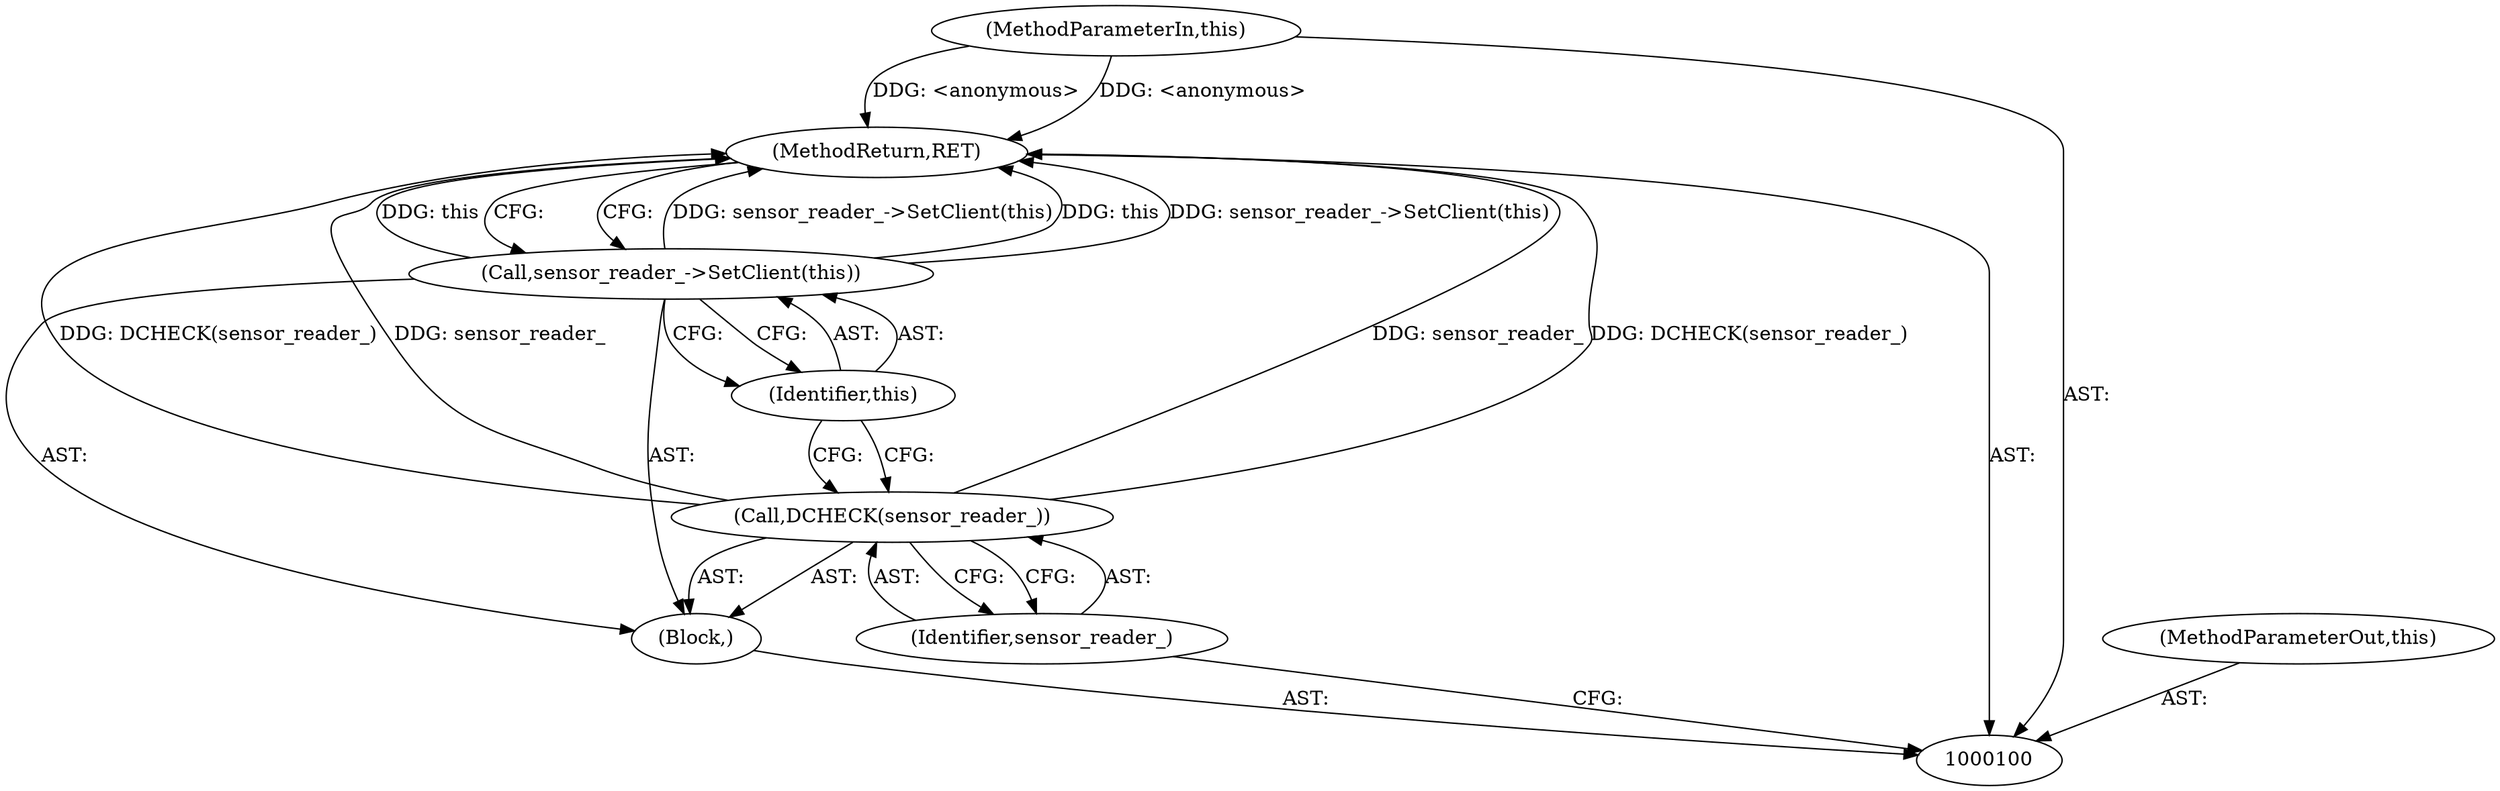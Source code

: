 digraph "0_Chrome_c0c8978849ac57e4ecd613ddc8ff7852a2054734_30" {
"1000101" [label="(MethodParameterIn,this)"];
"1000121" [label="(MethodParameterOut,this)"];
"1000102" [label="(Block,)"];
"1000107" [label="(MethodReturn,RET)"];
"1000103" [label="(Call,DCHECK(sensor_reader_))"];
"1000104" [label="(Identifier,sensor_reader_)"];
"1000105" [label="(Call,sensor_reader_->SetClient(this))"];
"1000106" [label="(Identifier,this)"];
"1000101" -> "1000100"  [label="AST: "];
"1000101" -> "1000107"  [label="DDG: <anonymous>"];
"1000121" -> "1000100"  [label="AST: "];
"1000102" -> "1000100"  [label="AST: "];
"1000103" -> "1000102"  [label="AST: "];
"1000105" -> "1000102"  [label="AST: "];
"1000107" -> "1000100"  [label="AST: "];
"1000107" -> "1000105"  [label="CFG: "];
"1000103" -> "1000107"  [label="DDG: sensor_reader_"];
"1000103" -> "1000107"  [label="DDG: DCHECK(sensor_reader_)"];
"1000105" -> "1000107"  [label="DDG: sensor_reader_->SetClient(this)"];
"1000105" -> "1000107"  [label="DDG: this"];
"1000101" -> "1000107"  [label="DDG: <anonymous>"];
"1000103" -> "1000102"  [label="AST: "];
"1000103" -> "1000104"  [label="CFG: "];
"1000104" -> "1000103"  [label="AST: "];
"1000106" -> "1000103"  [label="CFG: "];
"1000103" -> "1000107"  [label="DDG: sensor_reader_"];
"1000103" -> "1000107"  [label="DDG: DCHECK(sensor_reader_)"];
"1000104" -> "1000103"  [label="AST: "];
"1000104" -> "1000100"  [label="CFG: "];
"1000103" -> "1000104"  [label="CFG: "];
"1000105" -> "1000102"  [label="AST: "];
"1000105" -> "1000106"  [label="CFG: "];
"1000106" -> "1000105"  [label="AST: "];
"1000107" -> "1000105"  [label="CFG: "];
"1000105" -> "1000107"  [label="DDG: sensor_reader_->SetClient(this)"];
"1000105" -> "1000107"  [label="DDG: this"];
"1000106" -> "1000105"  [label="AST: "];
"1000106" -> "1000103"  [label="CFG: "];
"1000105" -> "1000106"  [label="CFG: "];
}
